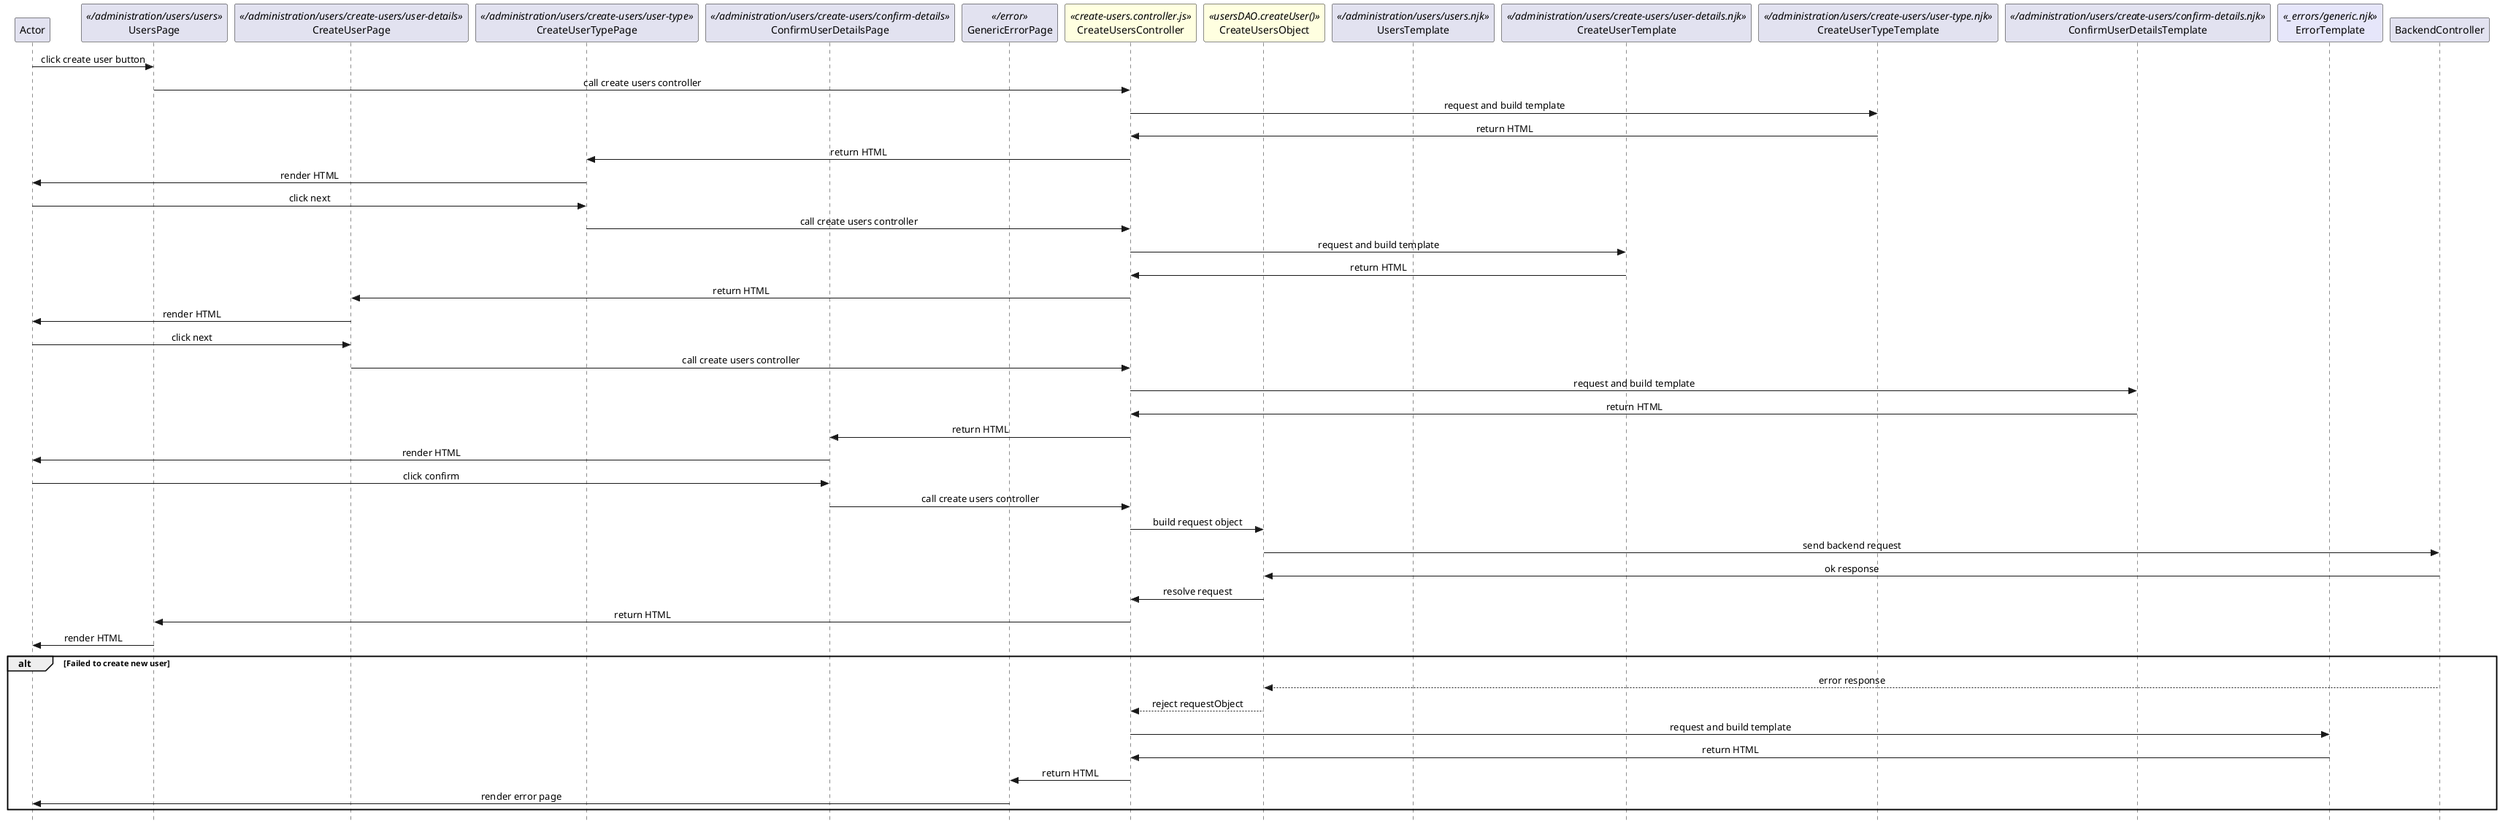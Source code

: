 @startuml Create User

skinparam Style strictuml 
skinparam SequenceMessageAlignment center

participant Actor

''' LOCAL ROUTING
participant UsersPage <</administration/users/users>>
participant CreateUserPage <</administration/users/create-users/user-details>>
participant CreateUserTypePage <</administration/users/create-users/user-type>>
participant ConfirmUserDetailsPage <</administration/users/create-users/confirm-details>>
participant GenericErrorPage <</error>>

''' CONTROLLER AND REQUEST OBJECTS
participant CreateUsersController <<create-users.controller.js>> #lightyellow
participant CreateUsersObject <<usersDAO.createUser()>> #lightyellow

''' TEMPLATES
participant UsersTemplate <</administration/users/users.njk>>
participant CreateUserTemplate <</administration/users/create-users/user-details.njk>>
participant CreateUserTypeTemplate <</administration/users/create-users/user-type.njk>>
participant ConfirmUserDetailsTemplate <</administration/users/create-users/confirm-details.njk>>
participant ErrorTemplate <<_errors/generic.njk>> #lavender

''' BACKEND CONTROLLER
participant BackendController

Actor -> UsersPage: click create user button
UsersPage -> CreateUsersController : call create users controller



CreateUsersController -> CreateUserTypeTemplate : request and build template
CreateUsersController <- CreateUserTypeTemplate : return HTML

CreateUserTypePage <- CreateUsersController : return HTML
Actor <- CreateUserTypePage : render HTML

Actor -> CreateUserTypePage: click next
CreateUserTypePage -> CreateUsersController : call create users controller

CreateUsersController -> CreateUserTemplate : request and build template
CreateUsersController <- CreateUserTemplate : return HTML

CreateUserPage <- CreateUsersController : return HTML
Actor <- CreateUserPage : render HTML

Actor -> CreateUserPage: click next
CreateUserPage -> CreateUsersController : call create users controller

CreateUsersController -> ConfirmUserDetailsTemplate : request and build template
CreateUsersController <- ConfirmUserDetailsTemplate : return HTML

ConfirmUserDetailsPage <- CreateUsersController : return HTML
Actor <- ConfirmUserDetailsPage : render HTML

Actor -> ConfirmUserDetailsPage: click confirm
ConfirmUserDetailsPage -> CreateUsersController : call create users controller


CreateUsersController -> CreateUsersObject : build request object
CreateUsersObject -> BackendController : send backend request
CreateUsersObject <- BackendController : ok response
CreateUsersController <- CreateUsersObject : resolve request


UsersPage <- CreateUsersController : return HTML
Actor <- UsersPage : render HTML


alt Failed to create new user
    CreateUsersObject <-- BackendController : error response
    CreateUsersController <-- CreateUsersObject : reject requestObject
    CreateUsersController -> ErrorTemplate : request and build template
    CreateUsersController <- ErrorTemplate : return HTML
    GenericErrorPage <- CreateUsersController : return HTML
    Actor <- GenericErrorPage : render error page
end